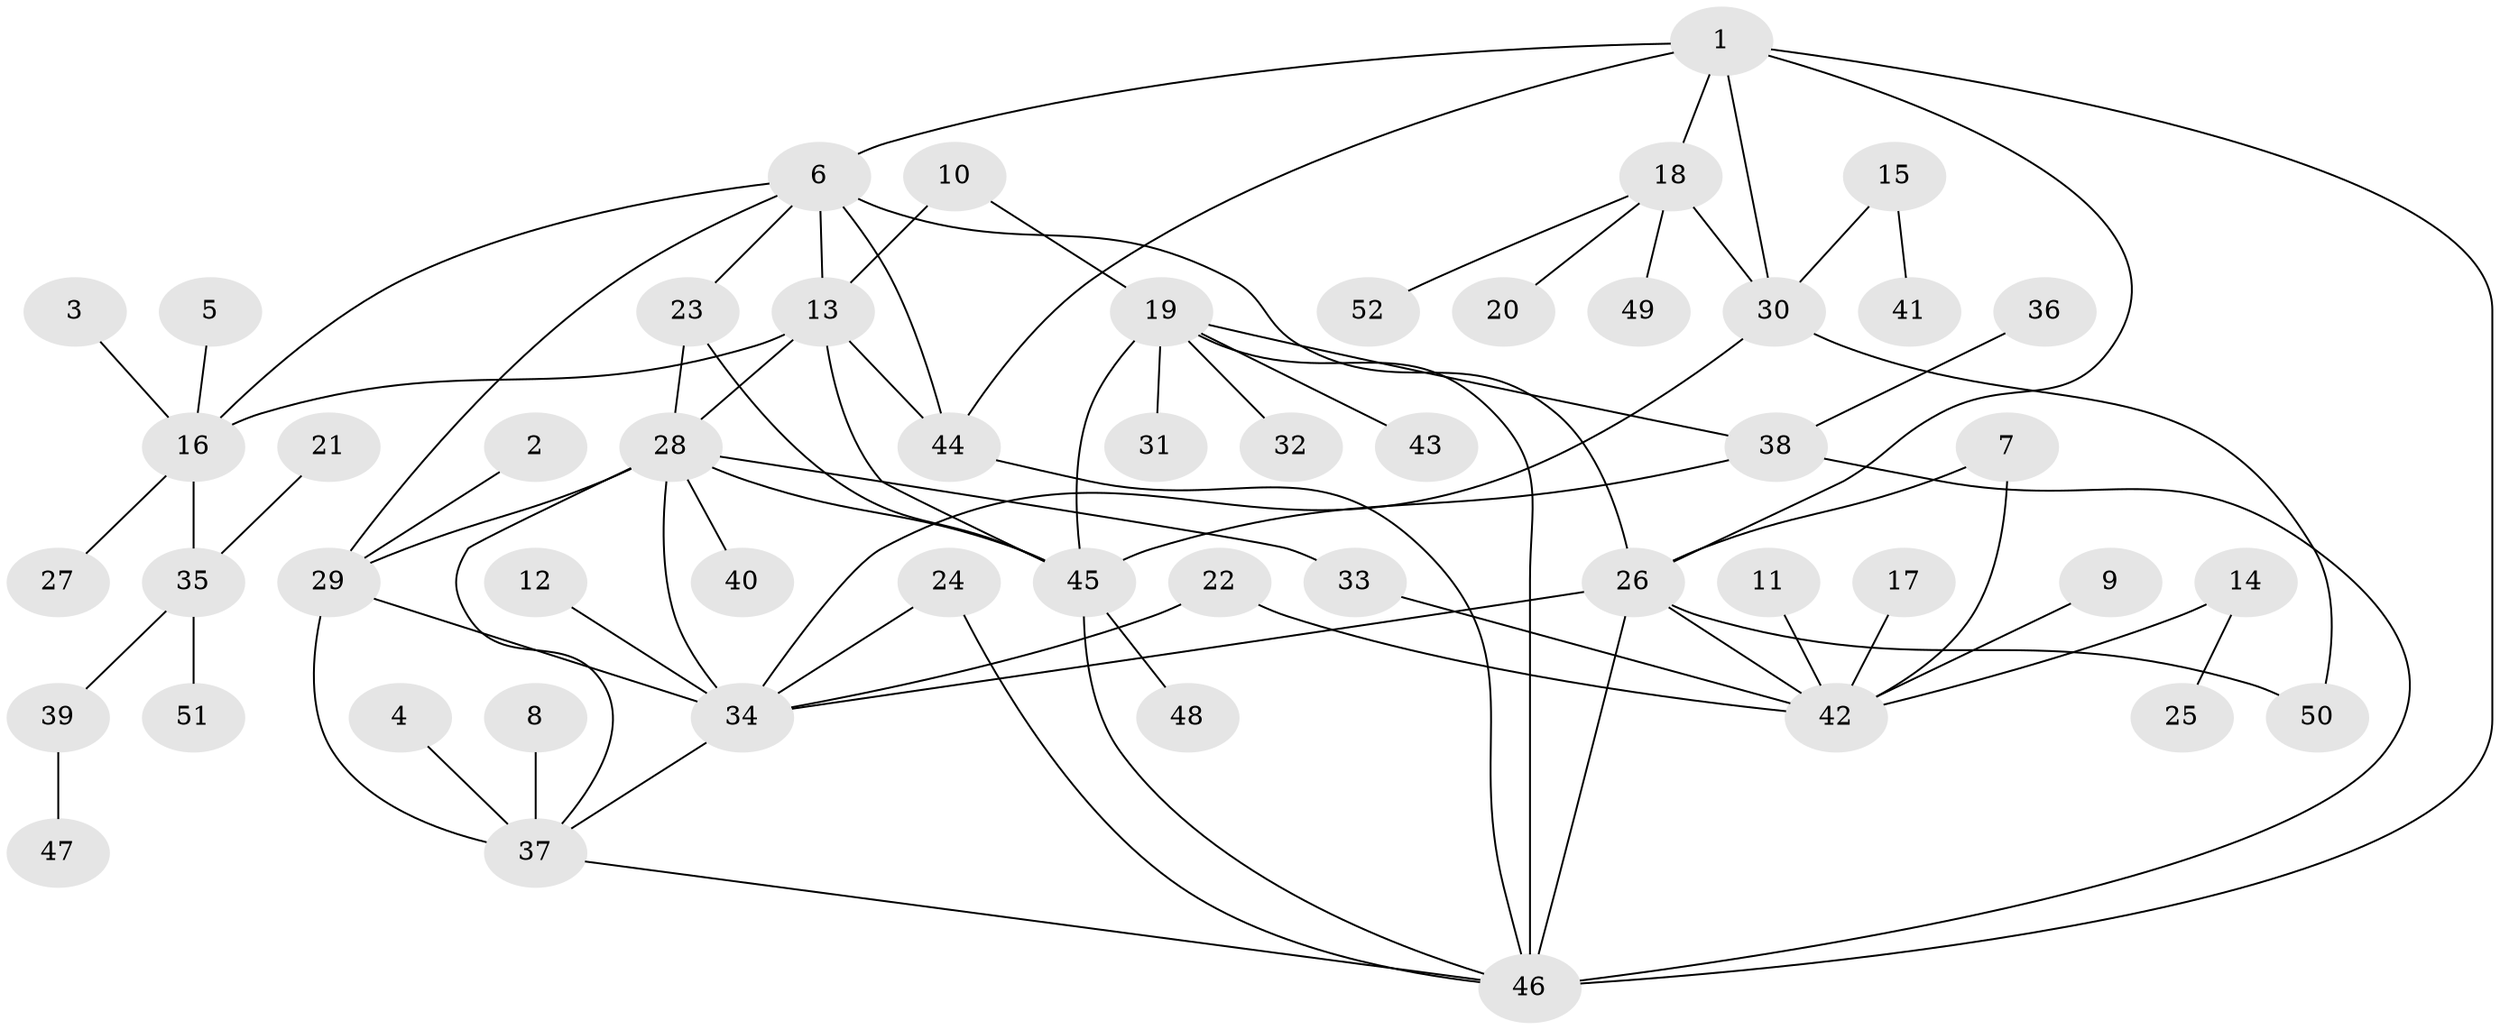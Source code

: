 // original degree distribution, {7: 0.019417475728155338, 5: 0.04854368932038835, 4: 0.04854368932038835, 8: 0.04854368932038835, 12: 0.009708737864077669, 10: 0.019417475728155338, 11: 0.009708737864077669, 9: 0.038834951456310676, 6: 0.02912621359223301, 1: 0.4854368932038835, 2: 0.18446601941747573, 3: 0.05825242718446602}
// Generated by graph-tools (version 1.1) at 2025/02/03/09/25 03:02:42]
// undirected, 52 vertices, 78 edges
graph export_dot {
graph [start="1"]
  node [color=gray90,style=filled];
  1;
  2;
  3;
  4;
  5;
  6;
  7;
  8;
  9;
  10;
  11;
  12;
  13;
  14;
  15;
  16;
  17;
  18;
  19;
  20;
  21;
  22;
  23;
  24;
  25;
  26;
  27;
  28;
  29;
  30;
  31;
  32;
  33;
  34;
  35;
  36;
  37;
  38;
  39;
  40;
  41;
  42;
  43;
  44;
  45;
  46;
  47;
  48;
  49;
  50;
  51;
  52;
  1 -- 6 [weight=1.0];
  1 -- 18 [weight=3.0];
  1 -- 26 [weight=1.0];
  1 -- 30 [weight=3.0];
  1 -- 44 [weight=1.0];
  1 -- 46 [weight=1.0];
  2 -- 29 [weight=1.0];
  3 -- 16 [weight=1.0];
  4 -- 37 [weight=1.0];
  5 -- 16 [weight=1.0];
  6 -- 13 [weight=3.0];
  6 -- 16 [weight=3.0];
  6 -- 23 [weight=1.0];
  6 -- 26 [weight=1.0];
  6 -- 29 [weight=1.0];
  6 -- 44 [weight=1.0];
  7 -- 26 [weight=4.0];
  7 -- 42 [weight=2.0];
  8 -- 37 [weight=1.0];
  9 -- 42 [weight=1.0];
  10 -- 13 [weight=1.0];
  10 -- 19 [weight=1.0];
  11 -- 42 [weight=1.0];
  12 -- 34 [weight=1.0];
  13 -- 16 [weight=1.0];
  13 -- 28 [weight=1.0];
  13 -- 44 [weight=1.0];
  13 -- 45 [weight=2.0];
  14 -- 25 [weight=1.0];
  14 -- 42 [weight=1.0];
  15 -- 30 [weight=1.0];
  15 -- 41 [weight=1.0];
  16 -- 27 [weight=1.0];
  16 -- 35 [weight=1.0];
  17 -- 42 [weight=1.0];
  18 -- 20 [weight=1.0];
  18 -- 30 [weight=1.0];
  18 -- 49 [weight=1.0];
  18 -- 52 [weight=1.0];
  19 -- 31 [weight=1.0];
  19 -- 32 [weight=1.0];
  19 -- 38 [weight=2.0];
  19 -- 43 [weight=1.0];
  19 -- 45 [weight=2.0];
  19 -- 46 [weight=2.0];
  21 -- 35 [weight=1.0];
  22 -- 34 [weight=1.0];
  22 -- 42 [weight=1.0];
  23 -- 28 [weight=1.0];
  23 -- 45 [weight=1.0];
  24 -- 34 [weight=1.0];
  24 -- 46 [weight=1.0];
  26 -- 34 [weight=1.0];
  26 -- 42 [weight=2.0];
  26 -- 46 [weight=1.0];
  26 -- 50 [weight=1.0];
  28 -- 29 [weight=2.0];
  28 -- 33 [weight=1.0];
  28 -- 34 [weight=1.0];
  28 -- 37 [weight=1.0];
  28 -- 40 [weight=1.0];
  28 -- 45 [weight=1.0];
  29 -- 34 [weight=2.0];
  29 -- 37 [weight=2.0];
  30 -- 34 [weight=1.0];
  30 -- 50 [weight=1.0];
  33 -- 42 [weight=1.0];
  34 -- 37 [weight=1.0];
  35 -- 39 [weight=1.0];
  35 -- 51 [weight=1.0];
  36 -- 38 [weight=1.0];
  37 -- 46 [weight=1.0];
  38 -- 45 [weight=1.0];
  38 -- 46 [weight=1.0];
  39 -- 47 [weight=1.0];
  44 -- 46 [weight=1.0];
  45 -- 46 [weight=1.0];
  45 -- 48 [weight=1.0];
}
